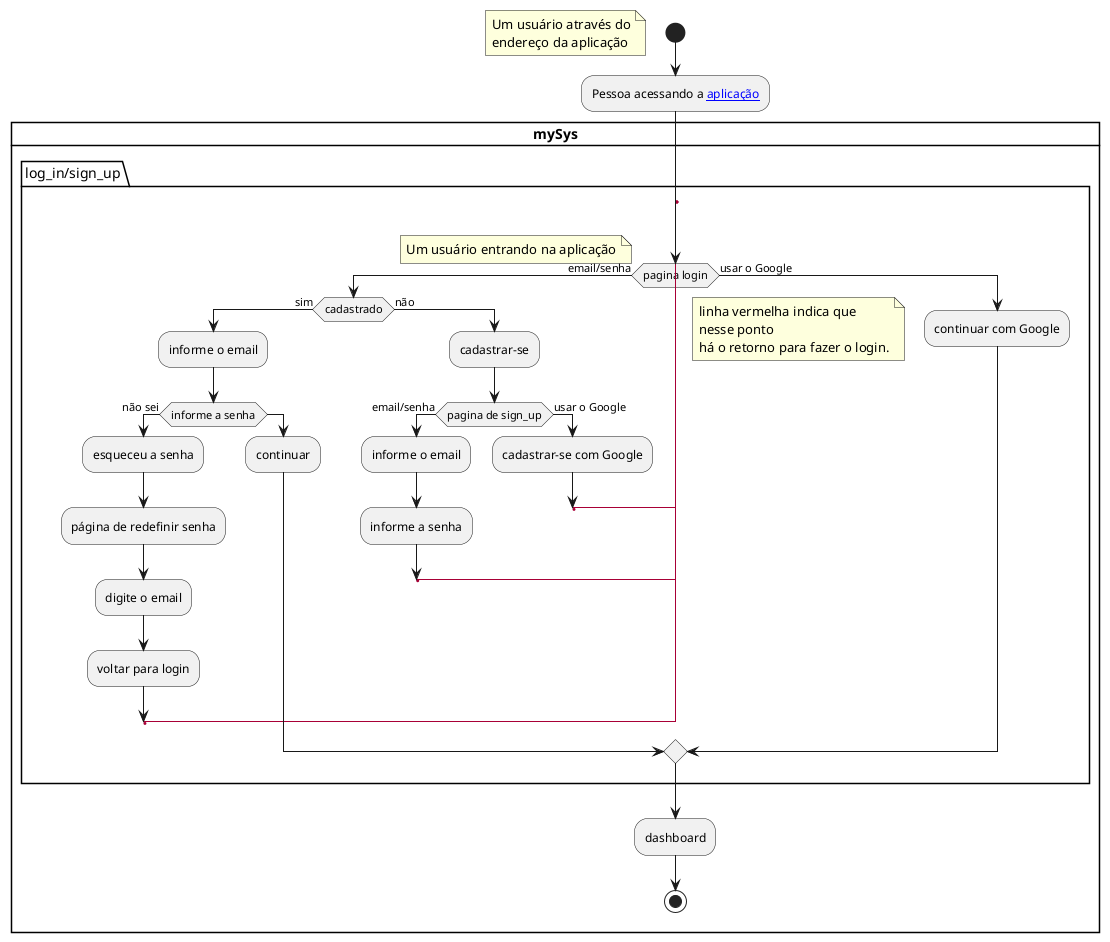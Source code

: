 @startuml

start
floating note: Um usuário através do\nendereço da aplicação
:Pessoa acessando a [[https://mysys.com aplicação]];
card **mySys** {
  package log_in/sign_up {
    label log
    if (pagina login) then (email/senha)
      if (cadastrado) then (sim)
        :informe o email;
        ' :informe a senha;
        if (informe a senha) then (não sei)
          :esqueceu a senha;
          :página de redefinir senha;
          :digite o email;
          :voltar para login;
          goto log
        else
          :continuar;
        endif
      else (não) 
        :cadastrar-se;
        if (pagina de sign_up) then (email/senha)
          :informe o email;
          :informe a senha;
          goto log
        else (usar o Google)
          :cadastrar-se com Google;
          goto log
        endif
      endif
    else (usar o Google)
      :continuar com Google;
      floating note: linha vermelha indica que\nnesse ponto\nhá o retorno para fazer o login.
    endif
  }
  floating note: Um usuário entrando na aplicação
  :dashboard;
  stop
}
@enduml
